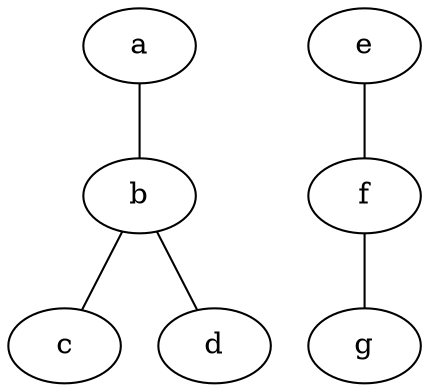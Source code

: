 // The graph name and the semicolons are optional
graph "Grafo desconexo bipartido" {
    a -- b -- c;
    b -- d;
    e -- f -- g;
}